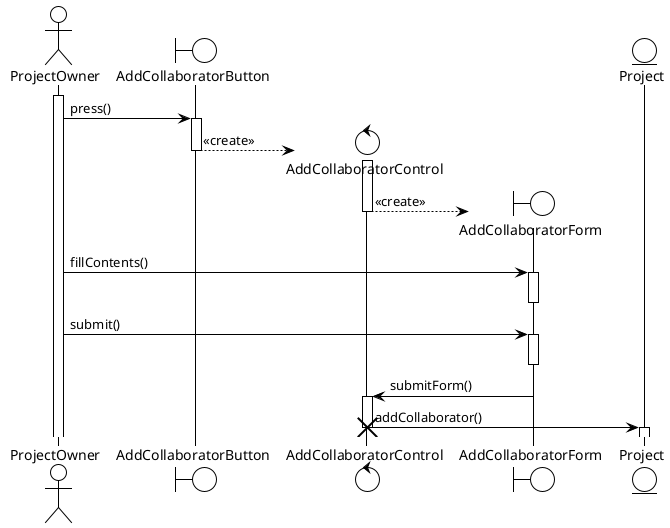 @startuml DeleteProject
!theme plain
actor ProjectOwner as po
boundary AddCollaboratorButton as acb
control AddCollaboratorControl as acc
boundary AddCollaboratorForm as acf
entity Project as p

activate po

po -> acb : press()
activate acb

create acc
acb --> acc : <<create>>
deactivate acb
activate acc

create acf
acc --> acf : <<create>>
deactivate acc

po -> acf : fillContents()
activate acf
deactivate acf

po -> acf : submit()
activate acf
deactivate acf

acf -> acc : submitForm()
activate acc

acc -> p : addCollaborator()
deactivate acc
destroy acc
activate p
deactivate p
@enduml